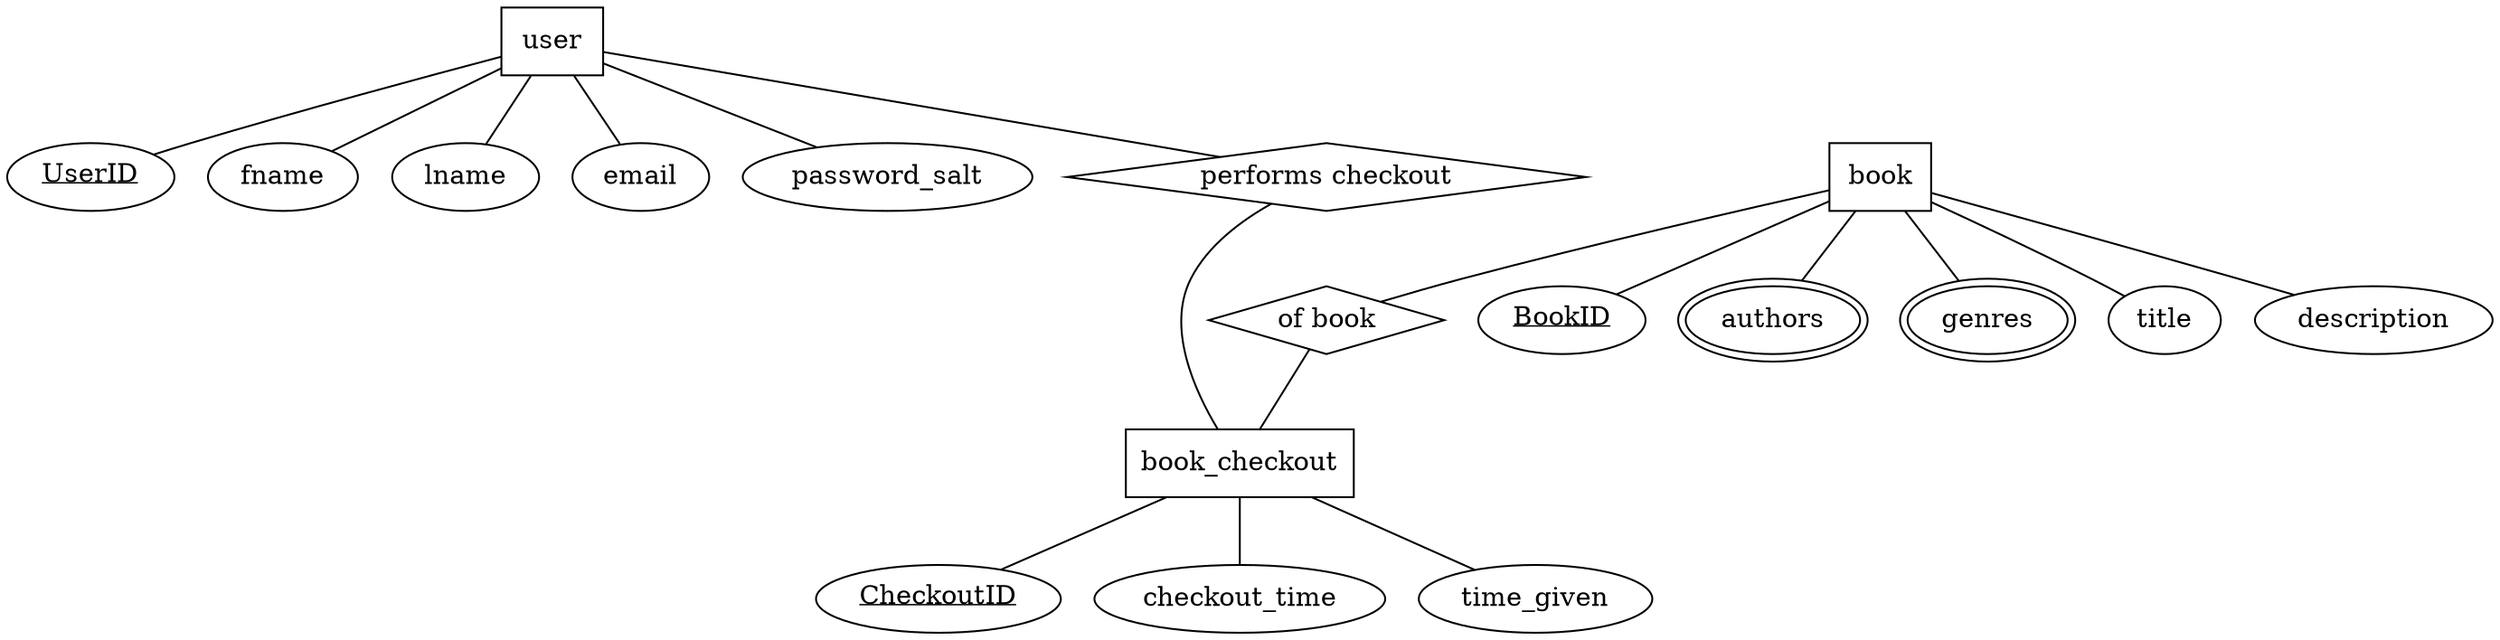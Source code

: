 
// USE TO VIEW
// http://magjac.com/graphviz-visual-editor/

digraph Lib{
    dir=none
    
    
    subgraph user{
        user [shape = box]
        UserID [label = <<u>UserID</u>>]
        user -> {fname;lname;email;password_salt;UserID} [dir = none]
    }
    
    
    subgraph book{
        book [shape = box]
        BookID [label = <<u>BookID</u>>]
        authors [peripheries=2]
        genres [peripheries=2]
        book -> {BookID;authors;title;genres;description} [dir = none]
    }
    
    subgraph checkout{
        book_checkout [shape = box]
        performs_checkout [label= "performs checkout", shape=diamond]
        of_book [label= "of book", shape=diamond]
        
        user->performs_checkout [dir=none]
        performs_checkout -> book_checkout [dir=none] // If needed change to dir = back
        
        performs_checkout -> of_book [color=invis, weight = 10] // to make it look nicer, can be removed
        
        book -> of_book [dir=none]
        of_book->book_checkout [dir =none]
        
        CheckoutID [label = <<u>CheckoutID</u>>]
        
        book_checkout-> {CheckoutID;checkout_time;time_given}[dir=none]
    }
    
}

